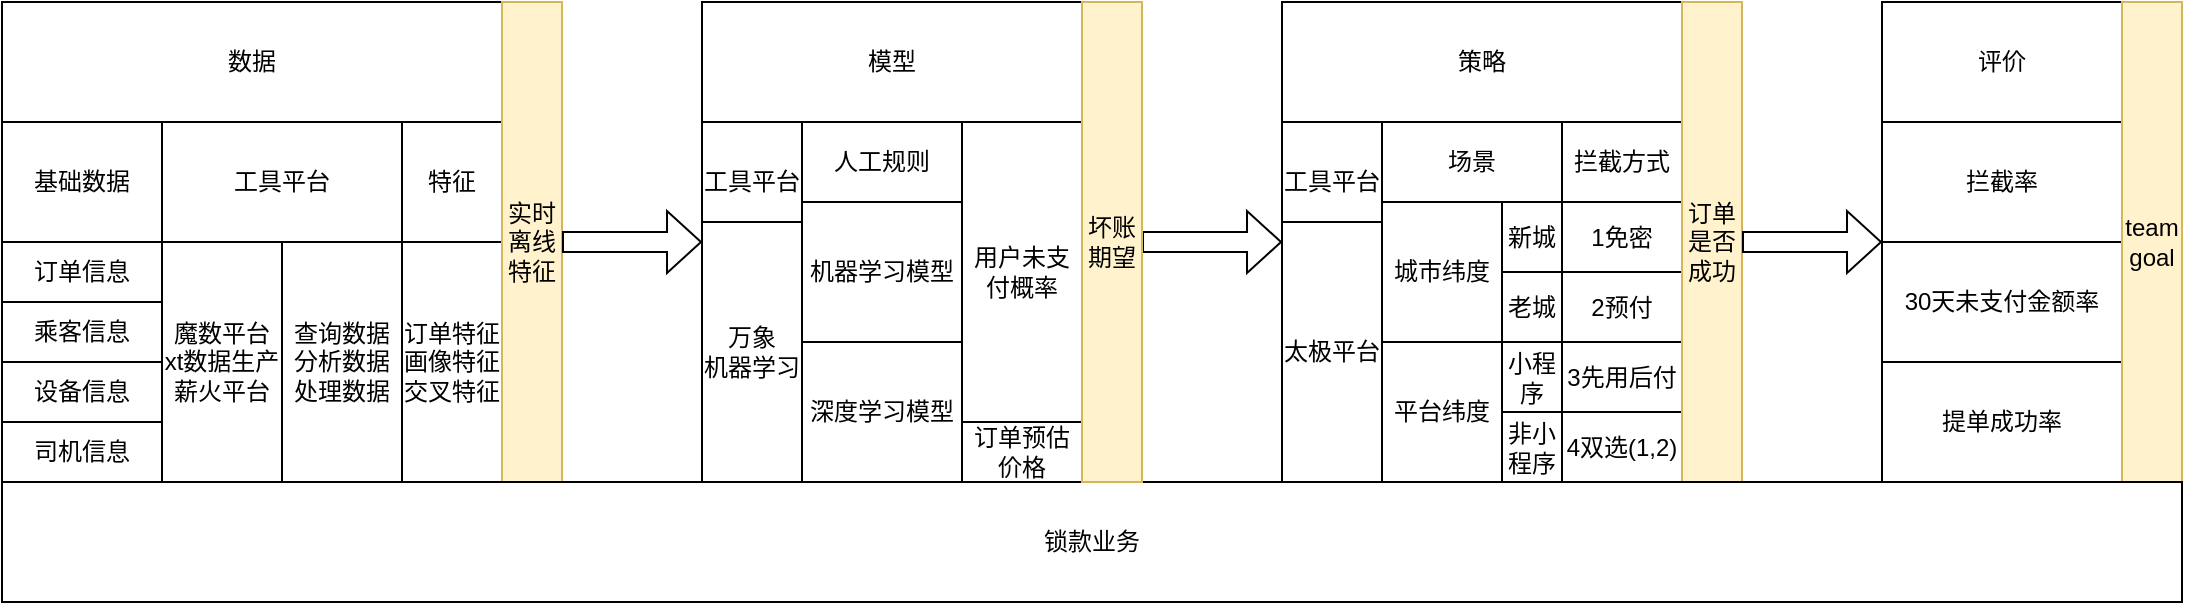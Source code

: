 <mxfile version="20.2.3" type="github">
  <diagram id="-fdBwRrhvPNoMFxH_5Iq" name="第 1 页">
    <mxGraphModel dx="1298" dy="866" grid="1" gridSize="10" guides="1" tooltips="1" connect="1" arrows="1" fold="1" page="1" pageScale="1" pageWidth="827" pageHeight="1169" math="0" shadow="0">
      <root>
        <mxCell id="0" />
        <mxCell id="1" parent="0" />
        <mxCell id="85ab-mjDChyX_CGXG3ws-73" value="" style="group" vertex="1" connectable="0" parent="1">
          <mxGeometry x="970" y="280" width="150" height="240" as="geometry" />
        </mxCell>
        <mxCell id="85ab-mjDChyX_CGXG3ws-76" value="拦截率" style="rounded=0;whiteSpace=wrap;html=1;" vertex="1" parent="85ab-mjDChyX_CGXG3ws-73">
          <mxGeometry y="60" width="120" height="60" as="geometry" />
        </mxCell>
        <mxCell id="85ab-mjDChyX_CGXG3ws-77" value="" style="group;" vertex="1" connectable="0" parent="85ab-mjDChyX_CGXG3ws-73">
          <mxGeometry y="60" width="120" height="120" as="geometry" />
        </mxCell>
        <mxCell id="85ab-mjDChyX_CGXG3ws-79" value="30天未支付金额率" style="rounded=0;whiteSpace=wrap;html=1;" vertex="1" parent="85ab-mjDChyX_CGXG3ws-77">
          <mxGeometry y="60" width="120" height="60" as="geometry" />
        </mxCell>
        <mxCell id="85ab-mjDChyX_CGXG3ws-80" value="提单成功率" style="rounded=0;whiteSpace=wrap;html=1;" vertex="1" parent="85ab-mjDChyX_CGXG3ws-73">
          <mxGeometry y="180" width="120" height="60" as="geometry" />
        </mxCell>
        <mxCell id="85ab-mjDChyX_CGXG3ws-82" value="评价" style="rounded=0;whiteSpace=wrap;html=1;" vertex="1" parent="85ab-mjDChyX_CGXG3ws-73">
          <mxGeometry width="120" height="60" as="geometry" />
        </mxCell>
        <mxCell id="85ab-mjDChyX_CGXG3ws-83" value="team&lt;br&gt;goal" style="rounded=0;whiteSpace=wrap;html=1;fillColor=#fff2cc;strokeColor=#d6b656;" vertex="1" parent="85ab-mjDChyX_CGXG3ws-73">
          <mxGeometry x="120" width="30" height="240" as="geometry" />
        </mxCell>
        <mxCell id="85ab-mjDChyX_CGXG3ws-1" value="数据" style="rounded=0;whiteSpace=wrap;html=1;" vertex="1" parent="1">
          <mxGeometry x="30" y="280" width="250" height="60" as="geometry" />
        </mxCell>
        <mxCell id="85ab-mjDChyX_CGXG3ws-2" value="模型" style="rounded=0;whiteSpace=wrap;html=1;" vertex="1" parent="1">
          <mxGeometry x="380" y="280" width="190" height="60" as="geometry" />
        </mxCell>
        <mxCell id="85ab-mjDChyX_CGXG3ws-3" value="场景" style="rounded=0;whiteSpace=wrap;html=1;" vertex="1" parent="1">
          <mxGeometry x="720" y="340" width="90" height="40" as="geometry" />
        </mxCell>
        <mxCell id="85ab-mjDChyX_CGXG3ws-4" value="基础数据" style="rounded=0;whiteSpace=wrap;html=1;" vertex="1" parent="1">
          <mxGeometry x="30" y="340" width="80" height="60" as="geometry" />
        </mxCell>
        <mxCell id="85ab-mjDChyX_CGXG3ws-9" value="" style="group" vertex="1" connectable="0" parent="1">
          <mxGeometry x="30" y="400" width="80" height="120" as="geometry" />
        </mxCell>
        <mxCell id="85ab-mjDChyX_CGXG3ws-5" value="订单信息" style="rounded=0;whiteSpace=wrap;html=1;" vertex="1" parent="85ab-mjDChyX_CGXG3ws-9">
          <mxGeometry width="80" height="30" as="geometry" />
        </mxCell>
        <mxCell id="85ab-mjDChyX_CGXG3ws-6" value="乘客信息" style="rounded=0;whiteSpace=wrap;html=1;" vertex="1" parent="85ab-mjDChyX_CGXG3ws-9">
          <mxGeometry y="30" width="80" height="30" as="geometry" />
        </mxCell>
        <mxCell id="85ab-mjDChyX_CGXG3ws-7" value="司机信息" style="rounded=0;whiteSpace=wrap;html=1;" vertex="1" parent="85ab-mjDChyX_CGXG3ws-9">
          <mxGeometry y="90" width="80" height="30" as="geometry" />
        </mxCell>
        <mxCell id="85ab-mjDChyX_CGXG3ws-8" value="设备信息" style="rounded=0;whiteSpace=wrap;html=1;" vertex="1" parent="85ab-mjDChyX_CGXG3ws-9">
          <mxGeometry y="60" width="80" height="30" as="geometry" />
        </mxCell>
        <mxCell id="85ab-mjDChyX_CGXG3ws-12" value="工具平台" style="rounded=0;whiteSpace=wrap;html=1;" vertex="1" parent="1">
          <mxGeometry x="110" y="340" width="120" height="60" as="geometry" />
        </mxCell>
        <mxCell id="85ab-mjDChyX_CGXG3ws-13" value="魔数平台&lt;br&gt;xt数据生产&lt;br&gt;薪火平台" style="rounded=0;whiteSpace=wrap;html=1;" vertex="1" parent="1">
          <mxGeometry x="110" y="400" width="60" height="120" as="geometry" />
        </mxCell>
        <mxCell id="85ab-mjDChyX_CGXG3ws-14" value="查询数据&lt;br&gt;分析数据&lt;br&gt;处理数据" style="rounded=0;whiteSpace=wrap;html=1;" vertex="1" parent="1">
          <mxGeometry x="170" y="400" width="60" height="120" as="geometry" />
        </mxCell>
        <mxCell id="85ab-mjDChyX_CGXG3ws-15" value="特征" style="rounded=0;whiteSpace=wrap;html=1;" vertex="1" parent="1">
          <mxGeometry x="230" y="340" width="50" height="60" as="geometry" />
        </mxCell>
        <mxCell id="85ab-mjDChyX_CGXG3ws-21" value="订单特征&lt;br&gt;画像特征&lt;br&gt;交叉特征" style="rounded=0;whiteSpace=wrap;html=1;" vertex="1" parent="1">
          <mxGeometry x="230" y="400" width="50" height="120" as="geometry" />
        </mxCell>
        <mxCell id="85ab-mjDChyX_CGXG3ws-22" value="实时&lt;br&gt;离线&lt;br&gt;特征" style="rounded=0;whiteSpace=wrap;html=1;fillColor=#fff2cc;strokeColor=#d6b656;" vertex="1" parent="1">
          <mxGeometry x="280" y="280" width="30" height="240" as="geometry" />
        </mxCell>
        <mxCell id="85ab-mjDChyX_CGXG3ws-23" value="" style="shape=flexArrow;endArrow=classic;html=1;rounded=0;width=10;endSize=5.33;startArrow=none;" edge="1" parent="1">
          <mxGeometry width="50" height="50" relative="1" as="geometry">
            <mxPoint x="310" y="400" as="sourcePoint" />
            <mxPoint x="380" y="400" as="targetPoint" />
          </mxGeometry>
        </mxCell>
        <mxCell id="85ab-mjDChyX_CGXG3ws-33" value="策略" style="rounded=0;whiteSpace=wrap;html=1;" vertex="1" parent="1">
          <mxGeometry x="670" y="280" width="200" height="60" as="geometry" />
        </mxCell>
        <mxCell id="85ab-mjDChyX_CGXG3ws-39" value="" style="group" vertex="1" connectable="0" parent="1">
          <mxGeometry x="810" y="380" width="60" height="140" as="geometry" />
        </mxCell>
        <mxCell id="85ab-mjDChyX_CGXG3ws-34" value="1免密" style="rounded=0;whiteSpace=wrap;html=1;" vertex="1" parent="85ab-mjDChyX_CGXG3ws-39">
          <mxGeometry width="60" height="35" as="geometry" />
        </mxCell>
        <mxCell id="85ab-mjDChyX_CGXG3ws-35" value="4双选(1,2)" style="rounded=0;whiteSpace=wrap;html=1;" vertex="1" parent="85ab-mjDChyX_CGXG3ws-39">
          <mxGeometry y="105" width="60" height="35" as="geometry" />
        </mxCell>
        <mxCell id="85ab-mjDChyX_CGXG3ws-36" value="3先用后付" style="rounded=0;whiteSpace=wrap;html=1;" vertex="1" parent="85ab-mjDChyX_CGXG3ws-39">
          <mxGeometry y="70" width="60" height="35" as="geometry" />
        </mxCell>
        <mxCell id="85ab-mjDChyX_CGXG3ws-37" value="2预付" style="rounded=0;whiteSpace=wrap;html=1;" vertex="1" parent="85ab-mjDChyX_CGXG3ws-39">
          <mxGeometry y="35" width="60" height="35" as="geometry" />
        </mxCell>
        <mxCell id="85ab-mjDChyX_CGXG3ws-42" value="" style="group" vertex="1" connectable="0" parent="1">
          <mxGeometry x="510" y="340" width="60" height="180" as="geometry" />
        </mxCell>
        <mxCell id="85ab-mjDChyX_CGXG3ws-32" value="用户未支付概率" style="rounded=0;whiteSpace=wrap;html=1;" vertex="1" parent="85ab-mjDChyX_CGXG3ws-42">
          <mxGeometry width="60" height="150" as="geometry" />
        </mxCell>
        <mxCell id="85ab-mjDChyX_CGXG3ws-40" value="订单预估价格" style="rounded=0;whiteSpace=wrap;html=1;" vertex="1" parent="85ab-mjDChyX_CGXG3ws-42">
          <mxGeometry y="150" width="60" height="30" as="geometry" />
        </mxCell>
        <mxCell id="85ab-mjDChyX_CGXG3ws-43" value="" style="group" vertex="1" connectable="0" parent="1">
          <mxGeometry x="430" y="380" width="80" height="140" as="geometry" />
        </mxCell>
        <mxCell id="85ab-mjDChyX_CGXG3ws-30" value="机器学习模型" style="rounded=0;whiteSpace=wrap;html=1;" vertex="1" parent="85ab-mjDChyX_CGXG3ws-43">
          <mxGeometry width="80" height="70" as="geometry" />
        </mxCell>
        <mxCell id="85ab-mjDChyX_CGXG3ws-31" value="深度学习模型" style="rounded=0;whiteSpace=wrap;html=1;" vertex="1" parent="85ab-mjDChyX_CGXG3ws-43">
          <mxGeometry y="70" width="80" height="70" as="geometry" />
        </mxCell>
        <mxCell id="85ab-mjDChyX_CGXG3ws-44" value="拦截方式" style="rounded=0;whiteSpace=wrap;html=1;" vertex="1" parent="1">
          <mxGeometry x="810" y="340" width="60" height="40" as="geometry" />
        </mxCell>
        <mxCell id="85ab-mjDChyX_CGXG3ws-47" value="" style="group" vertex="1" connectable="0" parent="1">
          <mxGeometry x="720" y="380" width="60" height="140" as="geometry" />
        </mxCell>
        <mxCell id="85ab-mjDChyX_CGXG3ws-26" value="城市纬度" style="rounded=0;whiteSpace=wrap;html=1;" vertex="1" parent="85ab-mjDChyX_CGXG3ws-47">
          <mxGeometry width="60" height="70" as="geometry" />
        </mxCell>
        <mxCell id="85ab-mjDChyX_CGXG3ws-46" value="平台纬度" style="rounded=0;whiteSpace=wrap;html=1;" vertex="1" parent="85ab-mjDChyX_CGXG3ws-47">
          <mxGeometry y="70" width="60" height="70" as="geometry" />
        </mxCell>
        <mxCell id="85ab-mjDChyX_CGXG3ws-49" value="" style="group" vertex="1" connectable="0" parent="1">
          <mxGeometry x="780" y="380" width="30" height="70" as="geometry" />
        </mxCell>
        <mxCell id="85ab-mjDChyX_CGXG3ws-24" value="新城" style="rounded=0;whiteSpace=wrap;html=1;" vertex="1" parent="85ab-mjDChyX_CGXG3ws-49">
          <mxGeometry width="30" height="35" as="geometry" />
        </mxCell>
        <mxCell id="85ab-mjDChyX_CGXG3ws-25" value="老城" style="rounded=0;whiteSpace=wrap;html=1;" vertex="1" parent="85ab-mjDChyX_CGXG3ws-49">
          <mxGeometry y="35" width="30" height="35" as="geometry" />
        </mxCell>
        <mxCell id="85ab-mjDChyX_CGXG3ws-50" value="" style="group" vertex="1" connectable="0" parent="1">
          <mxGeometry x="780" y="450" width="30" height="70" as="geometry" />
        </mxCell>
        <mxCell id="85ab-mjDChyX_CGXG3ws-51" value="小程序" style="rounded=0;whiteSpace=wrap;html=1;" vertex="1" parent="85ab-mjDChyX_CGXG3ws-50">
          <mxGeometry width="30" height="35" as="geometry" />
        </mxCell>
        <mxCell id="85ab-mjDChyX_CGXG3ws-52" value="非小程序" style="rounded=0;whiteSpace=wrap;html=1;" vertex="1" parent="85ab-mjDChyX_CGXG3ws-50">
          <mxGeometry y="35" width="30" height="35" as="geometry" />
        </mxCell>
        <mxCell id="85ab-mjDChyX_CGXG3ws-53" value="订单是否成功" style="rounded=0;whiteSpace=wrap;html=1;fillColor=#fff2cc;strokeColor=#d6b656;" vertex="1" parent="1">
          <mxGeometry x="870" y="280" width="30" height="240" as="geometry" />
        </mxCell>
        <mxCell id="85ab-mjDChyX_CGXG3ws-58" value="工具平台" style="rounded=0;whiteSpace=wrap;html=1;" vertex="1" parent="1">
          <mxGeometry x="380" y="340" width="50" height="60" as="geometry" />
        </mxCell>
        <mxCell id="85ab-mjDChyX_CGXG3ws-59" value="万象&lt;br&gt;机器学习" style="rounded=0;whiteSpace=wrap;html=1;" vertex="1" parent="1">
          <mxGeometry x="380" y="390" width="50" height="130" as="geometry" />
        </mxCell>
        <mxCell id="85ab-mjDChyX_CGXG3ws-66" value="锁款业务" style="rounded=0;whiteSpace=wrap;html=1;" vertex="1" parent="1">
          <mxGeometry x="30" y="520" width="1090" height="60" as="geometry" />
        </mxCell>
        <mxCell id="85ab-mjDChyX_CGXG3ws-67" value="" style="shape=flexArrow;endArrow=classic;html=1;rounded=0;width=10;endSize=5.33;startArrow=none;" edge="1" parent="1">
          <mxGeometry width="50" height="50" relative="1" as="geometry">
            <mxPoint x="600" y="400" as="sourcePoint" />
            <mxPoint x="670" y="400" as="targetPoint" />
          </mxGeometry>
        </mxCell>
        <mxCell id="85ab-mjDChyX_CGXG3ws-68" value="" style="shape=flexArrow;endArrow=classic;html=1;rounded=0;width=10;endSize=5.33;startArrow=none;" edge="1" parent="1">
          <mxGeometry width="50" height="50" relative="1" as="geometry">
            <mxPoint x="900" y="400" as="sourcePoint" />
            <mxPoint x="970" y="400" as="targetPoint" />
          </mxGeometry>
        </mxCell>
        <mxCell id="85ab-mjDChyX_CGXG3ws-71" value="人工规则" style="rounded=0;whiteSpace=wrap;html=1;" vertex="1" parent="1">
          <mxGeometry x="430" y="340" width="80" height="40" as="geometry" />
        </mxCell>
        <mxCell id="85ab-mjDChyX_CGXG3ws-74" value="工具平台" style="rounded=0;whiteSpace=wrap;html=1;" vertex="1" parent="1">
          <mxGeometry x="670" y="340" width="50" height="60" as="geometry" />
        </mxCell>
        <mxCell id="85ab-mjDChyX_CGXG3ws-75" value="太极平台" style="rounded=0;whiteSpace=wrap;html=1;" vertex="1" parent="1">
          <mxGeometry x="670" y="390" width="50" height="130" as="geometry" />
        </mxCell>
        <mxCell id="85ab-mjDChyX_CGXG3ws-84" value="坏账期望" style="rounded=0;whiteSpace=wrap;html=1;fillColor=#fff2cc;strokeColor=#d6b656;" vertex="1" parent="1">
          <mxGeometry x="570" y="280" width="30" height="240" as="geometry" />
        </mxCell>
      </root>
    </mxGraphModel>
  </diagram>
</mxfile>

